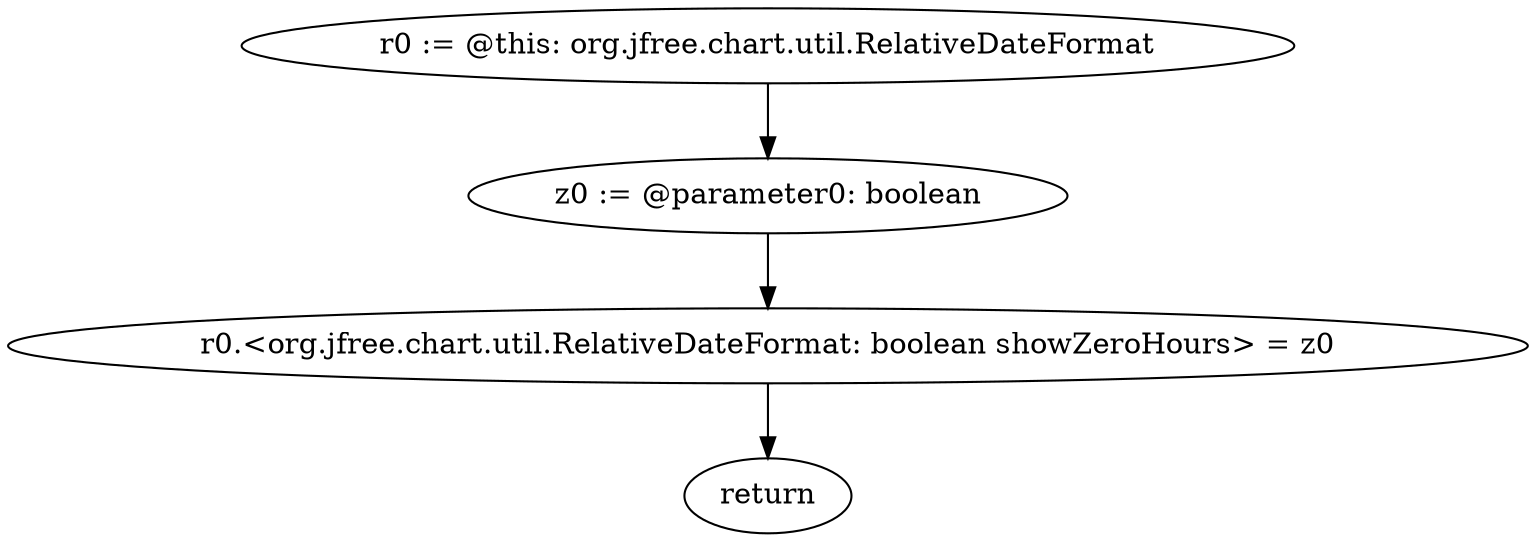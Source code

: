 digraph "unitGraph" {
    "r0 := @this: org.jfree.chart.util.RelativeDateFormat"
    "z0 := @parameter0: boolean"
    "r0.<org.jfree.chart.util.RelativeDateFormat: boolean showZeroHours> = z0"
    "return"
    "r0 := @this: org.jfree.chart.util.RelativeDateFormat"->"z0 := @parameter0: boolean";
    "z0 := @parameter0: boolean"->"r0.<org.jfree.chart.util.RelativeDateFormat: boolean showZeroHours> = z0";
    "r0.<org.jfree.chart.util.RelativeDateFormat: boolean showZeroHours> = z0"->"return";
}
